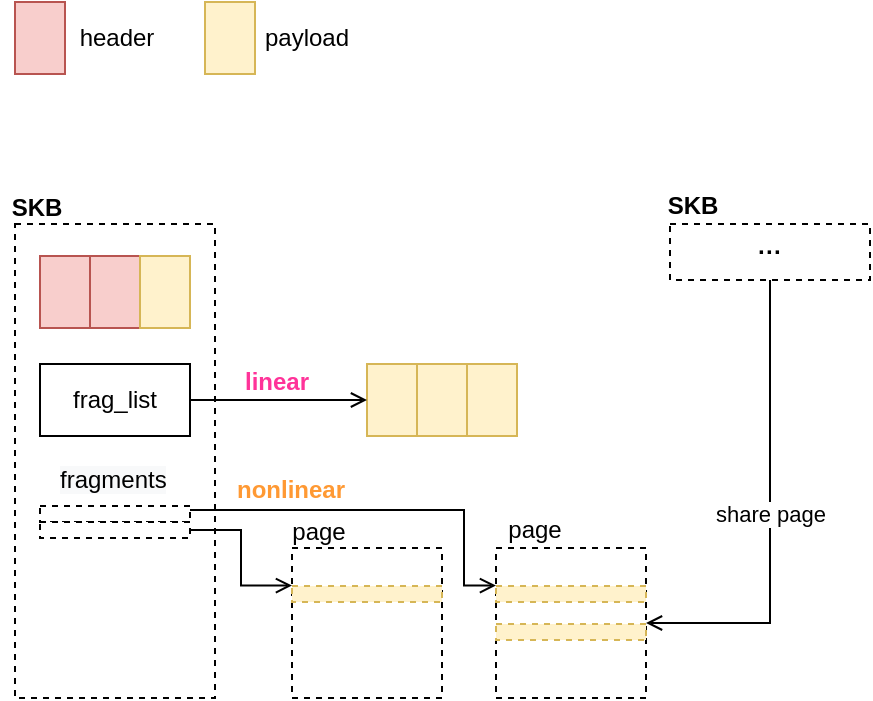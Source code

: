 <mxfile>
    <diagram id="ZylNULEKewrbNQrBSCHD" name="fragment">
        <mxGraphModel dx="625" dy="533" grid="0" gridSize="10" guides="1" tooltips="1" connect="1" arrows="1" fold="1" page="1" pageScale="1" pageWidth="827" pageHeight="1169" math="0" shadow="0">
            <root>
                <mxCell id="xda2xfujjt2gtjd7kgps-0"/>
                <mxCell id="xda2xfujjt2gtjd7kgps-1" parent="xda2xfujjt2gtjd7kgps-0"/>
                <mxCell id="xda2xfujjt2gtjd7kgps-2" value="" style="rounded=0;whiteSpace=wrap;html=1;dashed=1;" vertex="1" parent="xda2xfujjt2gtjd7kgps-1">
                    <mxGeometry x="86.5" y="258" width="100" height="237" as="geometry"/>
                </mxCell>
                <mxCell id="xda2xfujjt2gtjd7kgps-6" value="" style="rounded=0;whiteSpace=wrap;html=1;fillColor=#fff2cc;strokeColor=#d6b656;" vertex="1" parent="xda2xfujjt2gtjd7kgps-1">
                    <mxGeometry x="262.5" y="328" width="25" height="36" as="geometry"/>
                </mxCell>
                <mxCell id="xda2xfujjt2gtjd7kgps-7" value="" style="rounded=0;whiteSpace=wrap;html=1;fillColor=#f8cecc;strokeColor=#b85450;" vertex="1" parent="xda2xfujjt2gtjd7kgps-1">
                    <mxGeometry x="86.5" y="147" width="25" height="36" as="geometry"/>
                </mxCell>
                <mxCell id="xda2xfujjt2gtjd7kgps-8" value="header" style="text;html=1;align=center;verticalAlign=middle;resizable=0;points=[];autosize=1;" vertex="1" parent="xda2xfujjt2gtjd7kgps-1">
                    <mxGeometry x="111.5" y="155" width="50" height="20" as="geometry"/>
                </mxCell>
                <mxCell id="xda2xfujjt2gtjd7kgps-9" value="" style="rounded=0;whiteSpace=wrap;html=1;fillColor=#fff2cc;strokeColor=#d6b656;" vertex="1" parent="xda2xfujjt2gtjd7kgps-1">
                    <mxGeometry x="181.5" y="147" width="25" height="36" as="geometry"/>
                </mxCell>
                <mxCell id="xda2xfujjt2gtjd7kgps-10" value="payload" style="text;html=1;align=center;verticalAlign=middle;resizable=0;points=[];autosize=1;" vertex="1" parent="xda2xfujjt2gtjd7kgps-1">
                    <mxGeometry x="201.5" y="155" width="60" height="20" as="geometry"/>
                </mxCell>
                <mxCell id="xda2xfujjt2gtjd7kgps-11" value="" style="group" vertex="1" connectable="0" parent="xda2xfujjt2gtjd7kgps-1">
                    <mxGeometry x="99" y="274" width="75" height="36" as="geometry"/>
                </mxCell>
                <mxCell id="xda2xfujjt2gtjd7kgps-3" value="" style="rounded=0;whiteSpace=wrap;html=1;fillColor=#f8cecc;strokeColor=#b85450;" vertex="1" parent="xda2xfujjt2gtjd7kgps-11">
                    <mxGeometry width="25" height="36" as="geometry"/>
                </mxCell>
                <mxCell id="xda2xfujjt2gtjd7kgps-4" value="" style="rounded=0;whiteSpace=wrap;html=1;fillColor=#f8cecc;strokeColor=#b85450;" vertex="1" parent="xda2xfujjt2gtjd7kgps-11">
                    <mxGeometry x="25" width="25" height="36" as="geometry"/>
                </mxCell>
                <mxCell id="xda2xfujjt2gtjd7kgps-5" value="" style="rounded=0;whiteSpace=wrap;html=1;fillColor=#fff2cc;strokeColor=#d6b656;" vertex="1" parent="xda2xfujjt2gtjd7kgps-11">
                    <mxGeometry x="50" width="25" height="36" as="geometry"/>
                </mxCell>
                <mxCell id="xda2xfujjt2gtjd7kgps-12" value="&lt;span&gt;&lt;b&gt;SKB&lt;/b&gt;&lt;/span&gt;" style="text;html=1;align=center;verticalAlign=middle;resizable=0;points=[];autosize=1;" vertex="1" parent="xda2xfujjt2gtjd7kgps-1">
                    <mxGeometry x="79" y="241" width="35" height="17" as="geometry"/>
                </mxCell>
                <mxCell id="xda2xfujjt2gtjd7kgps-13" value="" style="rounded=0;whiteSpace=wrap;html=1;fillColor=#fff2cc;strokeColor=#d6b656;" vertex="1" parent="xda2xfujjt2gtjd7kgps-1">
                    <mxGeometry x="287.5" y="328" width="25" height="36" as="geometry"/>
                </mxCell>
                <mxCell id="xda2xfujjt2gtjd7kgps-14" value="" style="rounded=0;whiteSpace=wrap;html=1;fillColor=#fff2cc;strokeColor=#d6b656;" vertex="1" parent="xda2xfujjt2gtjd7kgps-1">
                    <mxGeometry x="312.5" y="328" width="25" height="36" as="geometry"/>
                </mxCell>
                <mxCell id="xda2xfujjt2gtjd7kgps-16" value="linear" style="text;html=1;align=center;verticalAlign=middle;resizable=0;points=[];autosize=1;fontStyle=1;fontColor=#FF3399;" vertex="1" parent="xda2xfujjt2gtjd7kgps-1">
                    <mxGeometry x="196" y="328" width="42" height="17" as="geometry"/>
                </mxCell>
                <mxCell id="xda2xfujjt2gtjd7kgps-17" value="nonlinear" style="text;html=1;align=center;verticalAlign=middle;resizable=0;points=[];autosize=1;fontStyle=1;fontColor=#FF9933;" vertex="1" parent="xda2xfujjt2gtjd7kgps-1">
                    <mxGeometry x="192" y="382" width="64" height="17" as="geometry"/>
                </mxCell>
                <mxCell id="xda2xfujjt2gtjd7kgps-20" style="edgeStyle=orthogonalEdgeStyle;rounded=0;orthogonalLoop=1;jettySize=auto;html=1;exitX=1;exitY=0.5;exitDx=0;exitDy=0;entryX=0;entryY=0.5;entryDx=0;entryDy=0;endArrow=open;endFill=0;" edge="1" parent="xda2xfujjt2gtjd7kgps-1" source="xda2xfujjt2gtjd7kgps-19" target="xda2xfujjt2gtjd7kgps-6">
                    <mxGeometry relative="1" as="geometry"/>
                </mxCell>
                <mxCell id="xda2xfujjt2gtjd7kgps-19" value="frag_list" style="rounded=0;whiteSpace=wrap;html=1;" vertex="1" parent="xda2xfujjt2gtjd7kgps-1">
                    <mxGeometry x="99" y="328" width="75" height="36" as="geometry"/>
                </mxCell>
                <mxCell id="xda2xfujjt2gtjd7kgps-32" style="edgeStyle=orthogonalEdgeStyle;rounded=0;orthogonalLoop=1;jettySize=auto;html=1;exitX=1;exitY=0.25;exitDx=0;exitDy=0;entryX=0;entryY=0.25;entryDx=0;entryDy=0;endArrow=open;endFill=0;" edge="1" parent="xda2xfujjt2gtjd7kgps-1" source="xda2xfujjt2gtjd7kgps-21" target="xda2xfujjt2gtjd7kgps-23">
                    <mxGeometry relative="1" as="geometry">
                        <Array as="points">
                            <mxPoint x="311" y="401"/>
                            <mxPoint x="311" y="439"/>
                        </Array>
                    </mxGeometry>
                </mxCell>
                <mxCell id="xda2xfujjt2gtjd7kgps-21" value="" style="rounded=0;whiteSpace=wrap;html=1;dashed=1;" vertex="1" parent="xda2xfujjt2gtjd7kgps-1">
                    <mxGeometry x="99" y="399" width="75" height="8" as="geometry"/>
                </mxCell>
                <mxCell id="xda2xfujjt2gtjd7kgps-22" value="" style="whiteSpace=wrap;html=1;aspect=fixed;dashed=1;" vertex="1" parent="xda2xfujjt2gtjd7kgps-1">
                    <mxGeometry x="225" y="420" width="75" height="75" as="geometry"/>
                </mxCell>
                <mxCell id="xda2xfujjt2gtjd7kgps-23" value="" style="whiteSpace=wrap;html=1;aspect=fixed;dashed=1;" vertex="1" parent="xda2xfujjt2gtjd7kgps-1">
                    <mxGeometry x="327" y="420" width="75" height="75" as="geometry"/>
                </mxCell>
                <mxCell id="xda2xfujjt2gtjd7kgps-25" value="&lt;span style=&quot;color: rgb(0, 0, 0); font-family: helvetica; font-size: 12px; font-style: normal; font-weight: 400; letter-spacing: normal; text-align: center; text-indent: 0px; text-transform: none; word-spacing: 0px; background-color: rgb(248, 249, 250); display: inline; float: none;&quot;&gt;fragments&lt;/span&gt;" style="text;whiteSpace=wrap;html=1;" vertex="1" parent="xda2xfujjt2gtjd7kgps-1">
                    <mxGeometry x="106.996" y="372" width="73" height="27" as="geometry"/>
                </mxCell>
                <mxCell id="xda2xfujjt2gtjd7kgps-33" style="edgeStyle=orthogonalEdgeStyle;rounded=0;orthogonalLoop=1;jettySize=auto;html=1;exitX=1;exitY=0.5;exitDx=0;exitDy=0;entryX=0;entryY=0.25;entryDx=0;entryDy=0;endArrow=open;endFill=0;" edge="1" parent="xda2xfujjt2gtjd7kgps-1" source="xda2xfujjt2gtjd7kgps-26" target="xda2xfujjt2gtjd7kgps-22">
                    <mxGeometry relative="1" as="geometry"/>
                </mxCell>
                <mxCell id="xda2xfujjt2gtjd7kgps-26" value="" style="rounded=0;whiteSpace=wrap;html=1;dashed=1;" vertex="1" parent="xda2xfujjt2gtjd7kgps-1">
                    <mxGeometry x="99" y="407" width="75" height="8" as="geometry"/>
                </mxCell>
                <mxCell id="xda2xfujjt2gtjd7kgps-30" value="page" style="text;html=1;align=center;verticalAlign=middle;resizable=0;points=[];autosize=1;" vertex="1" parent="xda2xfujjt2gtjd7kgps-1">
                    <mxGeometry x="219" y="403" width="37" height="17" as="geometry"/>
                </mxCell>
                <mxCell id="xda2xfujjt2gtjd7kgps-31" value="page" style="text;html=1;align=center;verticalAlign=middle;resizable=0;points=[];autosize=1;" vertex="1" parent="xda2xfujjt2gtjd7kgps-1">
                    <mxGeometry x="327" y="402.5" width="37" height="17" as="geometry"/>
                </mxCell>
                <mxCell id="xda2xfujjt2gtjd7kgps-36" value="" style="rounded=0;whiteSpace=wrap;html=1;dashed=1;fillColor=#fff2cc;strokeColor=#d6b656;" vertex="1" parent="xda2xfujjt2gtjd7kgps-1">
                    <mxGeometry x="225" y="439" width="75" height="8" as="geometry"/>
                </mxCell>
                <mxCell id="xda2xfujjt2gtjd7kgps-37" value="" style="rounded=0;whiteSpace=wrap;html=1;dashed=1;fillColor=#fff2cc;strokeColor=#d6b656;" vertex="1" parent="xda2xfujjt2gtjd7kgps-1">
                    <mxGeometry x="327" y="439" width="75" height="8" as="geometry"/>
                </mxCell>
                <mxCell id="xda2xfujjt2gtjd7kgps-38" value="" style="rounded=0;whiteSpace=wrap;html=1;dashed=1;fillColor=#fff2cc;strokeColor=#d6b656;" vertex="1" parent="xda2xfujjt2gtjd7kgps-1">
                    <mxGeometry x="327" y="458" width="75" height="8" as="geometry"/>
                </mxCell>
                <mxCell id="xda2xfujjt2gtjd7kgps-42" value="share page" style="edgeStyle=orthogonalEdgeStyle;rounded=0;orthogonalLoop=1;jettySize=auto;html=1;exitX=0.5;exitY=1;exitDx=0;exitDy=0;entryX=1;entryY=0.5;entryDx=0;entryDy=0;endArrow=open;endFill=0;" edge="1" parent="xda2xfujjt2gtjd7kgps-1" source="xda2xfujjt2gtjd7kgps-40" target="xda2xfujjt2gtjd7kgps-23">
                    <mxGeometry relative="1" as="geometry"/>
                </mxCell>
                <mxCell id="xda2xfujjt2gtjd7kgps-40" value="&lt;b&gt;···&lt;/b&gt;" style="rounded=0;whiteSpace=wrap;html=1;dashed=1;" vertex="1" parent="xda2xfujjt2gtjd7kgps-1">
                    <mxGeometry x="414" y="258" width="100" height="28" as="geometry"/>
                </mxCell>
                <mxCell id="xda2xfujjt2gtjd7kgps-41" value="" style="group" vertex="1" connectable="0" parent="xda2xfujjt2gtjd7kgps-1">
                    <mxGeometry x="396" y="235.5" width="57" height="28" as="geometry"/>
                </mxCell>
                <mxCell id="xda2xfujjt2gtjd7kgps-39" value="&lt;span&gt;&lt;b&gt;SKB&lt;/b&gt;&lt;/span&gt;" style="text;html=1;align=center;verticalAlign=middle;resizable=0;points=[];autosize=1;" vertex="1" parent="xda2xfujjt2gtjd7kgps-41">
                    <mxGeometry x="11" y="5" width="35" height="17" as="geometry"/>
                </mxCell>
            </root>
        </mxGraphModel>
    </diagram>
    <diagram id="vMNS4up2YXgwOcGHacVV" name="zerocopy">
        <mxGraphModel dx="750" dy="639" grid="1" gridSize="10" guides="1" tooltips="1" connect="1" arrows="1" fold="1" page="1" pageScale="1" pageWidth="827" pageHeight="1169" math="0" shadow="0">
            <root>
                <mxCell id="0"/>
                <mxCell id="1" parent="0"/>
                <mxCell id="15" value="&lt;font color=&quot;#ff8000&quot;&gt;I. DMA&lt;/font&gt;" style="edgeStyle=orthogonalEdgeStyle;rounded=0;orthogonalLoop=1;jettySize=auto;html=1;exitX=0.5;exitY=0;exitDx=0;exitDy=0;entryX=0.5;entryY=1;entryDx=0;entryDy=0;endArrow=open;endFill=0;dashed=1;strokeColor=#FF8000;" parent="1" source="2" target="7" edge="1">
                    <mxGeometry relative="1" as="geometry"/>
                </mxCell>
                <mxCell id="2" value="Device" style="rounded=0;whiteSpace=wrap;html=1;" parent="1" vertex="1">
                    <mxGeometry x="200" y="400" width="100" height="36" as="geometry"/>
                </mxCell>
                <mxCell id="16" value="&lt;font color=&quot;#ff8000&quot;&gt;II. CPU COPY&lt;/font&gt;" style="edgeStyle=orthogonalEdgeStyle;rounded=0;orthogonalLoop=1;jettySize=auto;html=1;exitX=0.5;exitY=0;exitDx=0;exitDy=0;entryX=0;entryY=0.5;entryDx=0;entryDy=0;endArrow=open;endFill=0;dashed=1;strokeColor=#FF8000;" parent="1" source="7" target="8" edge="1">
                    <mxGeometry relative="1" as="geometry"/>
                </mxCell>
                <mxCell id="7" value="Kernal Buffer" style="rounded=0;whiteSpace=wrap;html=1;" parent="1" vertex="1">
                    <mxGeometry x="200" y="300" width="100" height="36" as="geometry"/>
                </mxCell>
                <mxCell id="23" value="&lt;font color=&quot;#001dbc&quot;&gt;III. CPU COPY&lt;/font&gt;" style="edgeStyle=orthogonalEdgeStyle;rounded=0;orthogonalLoop=1;jettySize=auto;html=1;exitX=1;exitY=0.5;exitDx=0;exitDy=0;entryX=0.5;entryY=0;entryDx=0;entryDy=0;dashed=1;endArrow=open;endFill=0;strokeColor=#001DBC;" parent="1" source="8" target="13" edge="1">
                    <mxGeometry relative="1" as="geometry"/>
                </mxCell>
                <mxCell id="8" value="User Buffer" style="rounded=0;whiteSpace=wrap;html=1;" parent="1" vertex="1">
                    <mxGeometry x="300" y="200" width="100" height="36" as="geometry"/>
                </mxCell>
                <mxCell id="27" value="&lt;font color=&quot;#001dbc&quot;&gt;IV. DMA&lt;/font&gt;" style="edgeStyle=orthogonalEdgeStyle;rounded=0;orthogonalLoop=1;jettySize=auto;html=1;exitX=0.5;exitY=1;exitDx=0;exitDy=0;entryX=0.5;entryY=0;entryDx=0;entryDy=0;dashed=1;endArrow=open;endFill=0;strokeColor=#001DBC;" parent="1" source="13" target="14" edge="1">
                    <mxGeometry relative="1" as="geometry"/>
                </mxCell>
                <mxCell id="13" value="SKB" style="rounded=0;whiteSpace=wrap;html=1;" parent="1" vertex="1">
                    <mxGeometry x="414" y="300" width="100" height="36" as="geometry"/>
                </mxCell>
                <mxCell id="14" value="Network Device" style="rounded=0;whiteSpace=wrap;html=1;" parent="1" vertex="1">
                    <mxGeometry x="414" y="400" width="100" height="36" as="geometry"/>
                </mxCell>
                <mxCell id="18" value="" style="endArrow=none;html=1;dashed=1;fillColor=#f8cecc;strokeColor=#FF8000;" parent="1" edge="1">
                    <mxGeometry width="50" height="50" relative="1" as="geometry">
                        <mxPoint x="110" y="140" as="sourcePoint"/>
                        <mxPoint x="160" y="140" as="targetPoint"/>
                    </mxGeometry>
                </mxCell>
                <mxCell id="19" value="&lt;font color=&quot;#ff8000&quot;&gt;Read&lt;/font&gt;" style="text;html=1;align=center;verticalAlign=middle;resizable=0;points=[];autosize=1;" parent="1" vertex="1">
                    <mxGeometry x="160" y="130" width="40" height="20" as="geometry"/>
                </mxCell>
                <mxCell id="20" value="" style="endArrow=none;html=1;dashed=1;fillColor=#f8cecc;strokeColor=#001DBC;" parent="1" edge="1">
                    <mxGeometry width="50" height="50" relative="1" as="geometry">
                        <mxPoint x="250" y="140" as="sourcePoint"/>
                        <mxPoint x="300" y="140" as="targetPoint"/>
                    </mxGeometry>
                </mxCell>
                <mxCell id="21" value="&lt;font color=&quot;#001dbc&quot;&gt;Write&lt;/font&gt;" style="text;html=1;align=center;verticalAlign=middle;resizable=0;points=[];autosize=1;" parent="1" vertex="1">
                    <mxGeometry x="300" y="130" width="40" height="20" as="geometry"/>
                </mxCell>
                <mxCell id="24" value="" style="endArrow=none;dashed=1;html=1;dashPattern=1 3;strokeWidth=2;" parent="1" edge="1">
                    <mxGeometry width="50" height="50" relative="1" as="geometry">
                        <mxPoint x="110" y="270" as="sourcePoint"/>
                        <mxPoint x="610" y="270" as="targetPoint"/>
                    </mxGeometry>
                </mxCell>
                <mxCell id="25" value="User Context" style="text;html=1;align=center;verticalAlign=middle;resizable=0;points=[];autosize=1;fontStyle=1" parent="1" vertex="1">
                    <mxGeometry x="100" y="250" width="90" height="20" as="geometry"/>
                </mxCell>
                <mxCell id="26" value="Kernal Context" style="text;html=1;align=center;verticalAlign=middle;resizable=0;points=[];autosize=1;fontStyle=1" parent="1" vertex="1">
                    <mxGeometry x="100" y="270" width="100" height="20" as="geometry"/>
                </mxCell>
                <mxCell id="32" value="&lt;font color=&quot;#ff8000&quot;&gt;I. DMA&lt;/font&gt;" style="edgeStyle=orthogonalEdgeStyle;rounded=0;orthogonalLoop=1;jettySize=auto;html=1;exitX=0.5;exitY=0;exitDx=0;exitDy=0;entryX=0.5;entryY=1;entryDx=0;entryDy=0;endArrow=open;endFill=0;dashed=1;strokeColor=#FF8000;" parent="1" source="33" target="34" edge="1">
                    <mxGeometry relative="1" as="geometry"/>
                </mxCell>
                <mxCell id="33" value="Device" style="rounded=0;whiteSpace=wrap;html=1;" parent="1" vertex="1">
                    <mxGeometry x="200" y="725" width="100" height="36" as="geometry"/>
                </mxCell>
                <mxCell id="34" value="Kernal Buffer" style="rounded=0;whiteSpace=wrap;html=1;" parent="1" vertex="1">
                    <mxGeometry x="200" y="625" width="100" height="36" as="geometry"/>
                </mxCell>
                <mxCell id="35" value="&lt;font color=&quot;#001dbc&quot;&gt;II. DMA&lt;/font&gt;" style="edgeStyle=orthogonalEdgeStyle;rounded=0;orthogonalLoop=1;jettySize=auto;html=1;entryX=0.5;entryY=0;entryDx=0;entryDy=0;dashed=1;endArrow=open;endFill=0;strokeColor=#001DBC;exitX=1;exitY=0.75;exitDx=0;exitDy=0;" parent="1" target="37" edge="1" source="34">
                    <mxGeometry relative="1" as="geometry">
                        <mxPoint x="300" y="643" as="sourcePoint"/>
                        <Array as="points">
                            <mxPoint x="360" y="652"/>
                            <mxPoint x="360" y="690"/>
                            <mxPoint x="470" y="690"/>
                        </Array>
                    </mxGeometry>
                </mxCell>
                <mxCell id="38" value="&lt;font color=&quot;#00cc00&quot;&gt;pointer&lt;/font&gt;" style="edgeStyle=orthogonalEdgeStyle;rounded=0;orthogonalLoop=1;jettySize=auto;html=1;exitX=0;exitY=0.25;exitDx=0;exitDy=0;entryX=1;entryY=0.25;entryDx=0;entryDy=0;dashed=1;endArrow=open;endFill=0;strokeColor=#00CC00;" parent="1" source="36" target="34" edge="1">
                    <mxGeometry relative="1" as="geometry"/>
                </mxCell>
                <mxCell id="36" value="SKB" style="rounded=0;whiteSpace=wrap;html=1;" parent="1" vertex="1">
                    <mxGeometry x="414" y="625" width="100" height="36" as="geometry"/>
                </mxCell>
                <mxCell id="37" value="Network Device" style="rounded=0;whiteSpace=wrap;html=1;" parent="1" vertex="1">
                    <mxGeometry x="420" y="725" width="100" height="36" as="geometry"/>
                </mxCell>
                <mxCell id="39" value="" style="endArrow=none;dashed=1;html=1;dashPattern=1 3;strokeWidth=2;" parent="1" edge="1">
                    <mxGeometry width="50" height="50" relative="1" as="geometry">
                        <mxPoint x="120" y="540" as="sourcePoint"/>
                        <mxPoint x="620" y="540" as="targetPoint"/>
                    </mxGeometry>
                </mxCell>
                <mxCell id="40" value="User Context" style="text;html=1;align=center;verticalAlign=middle;resizable=0;points=[];autosize=1;fontStyle=1" parent="1" vertex="1">
                    <mxGeometry x="110" y="520" width="90" height="20" as="geometry"/>
                </mxCell>
                <mxCell id="41" value="Kernal Context" style="text;html=1;align=center;verticalAlign=middle;resizable=0;points=[];autosize=1;fontStyle=1" parent="1" vertex="1">
                    <mxGeometry x="110" y="540" width="100" height="20" as="geometry"/>
                </mxCell>
            </root>
        </mxGraphModel>
    </diagram>
</mxfile>